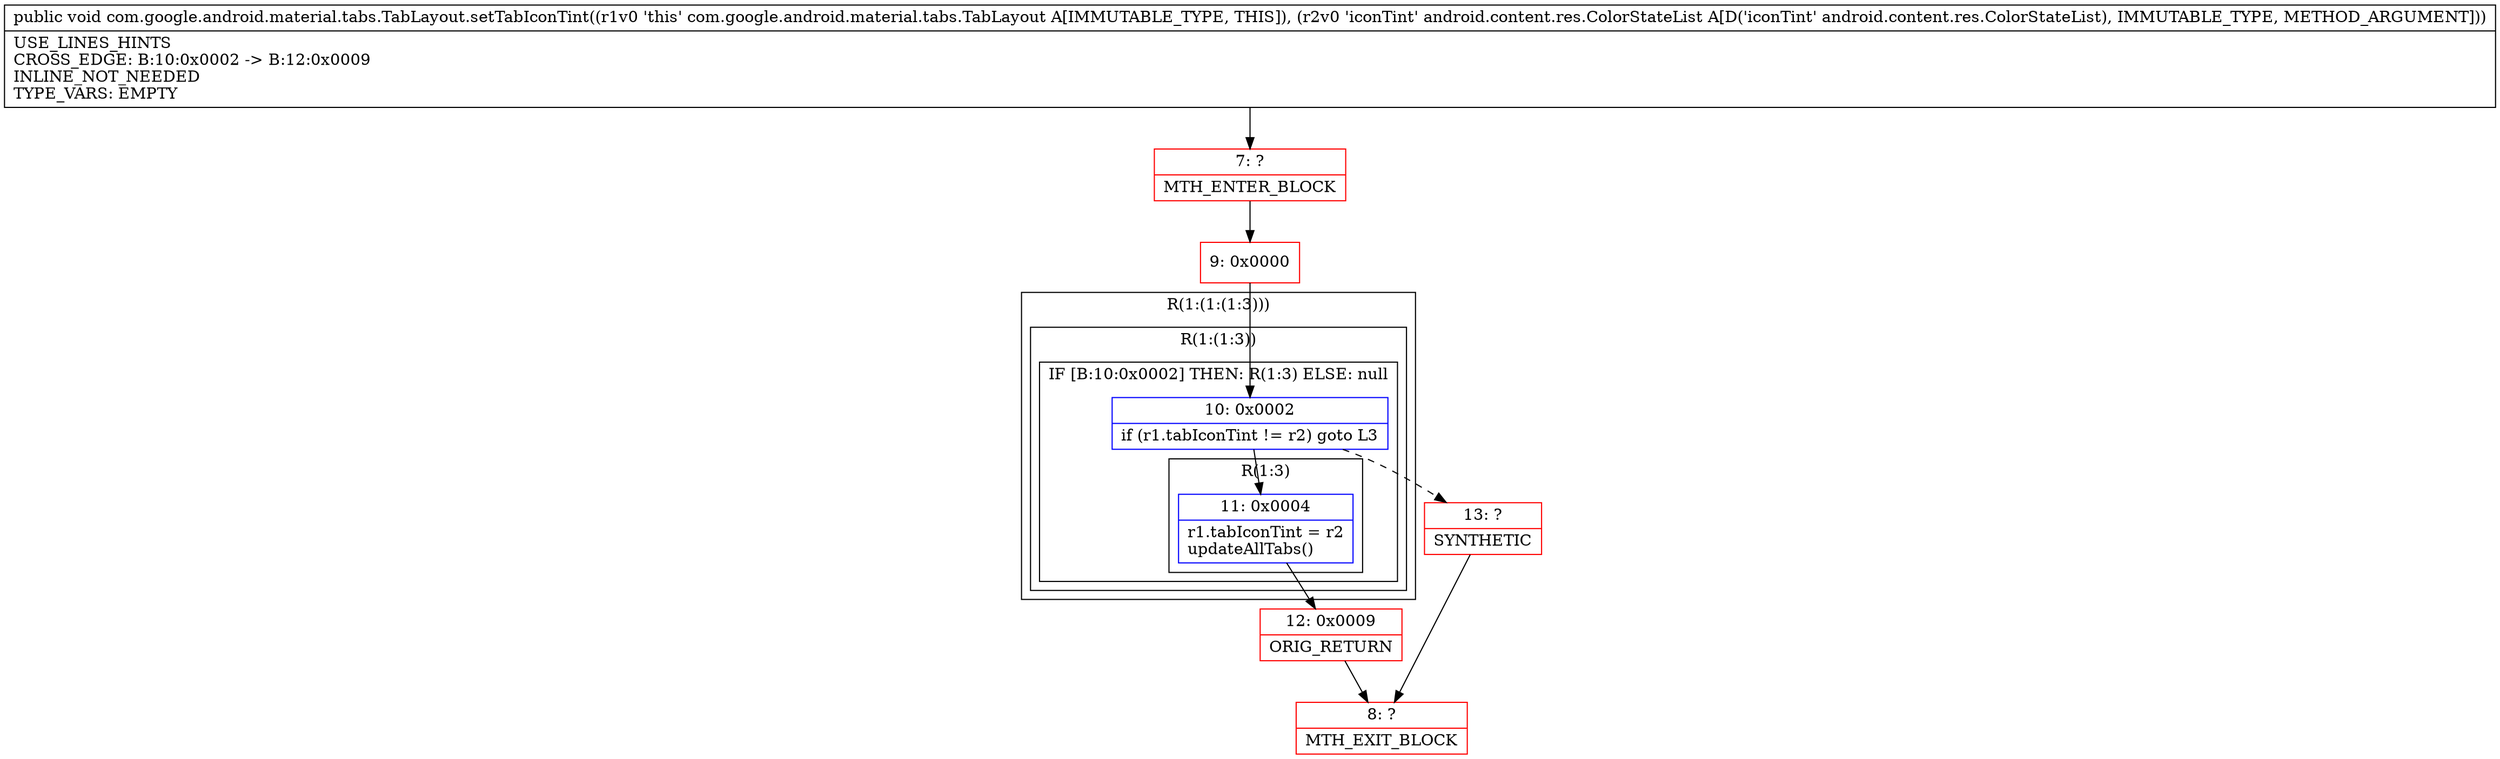 digraph "CFG forcom.google.android.material.tabs.TabLayout.setTabIconTint(Landroid\/content\/res\/ColorStateList;)V" {
subgraph cluster_Region_133112151 {
label = "R(1:(1:(1:3)))";
node [shape=record,color=blue];
subgraph cluster_Region_510201169 {
label = "R(1:(1:3))";
node [shape=record,color=blue];
subgraph cluster_IfRegion_680417207 {
label = "IF [B:10:0x0002] THEN: R(1:3) ELSE: null";
node [shape=record,color=blue];
Node_10 [shape=record,label="{10\:\ 0x0002|if (r1.tabIconTint != r2) goto L3\l}"];
subgraph cluster_Region_1464347971 {
label = "R(1:3)";
node [shape=record,color=blue];
Node_11 [shape=record,label="{11\:\ 0x0004|r1.tabIconTint = r2\lupdateAllTabs()\l}"];
}
}
}
}
Node_7 [shape=record,color=red,label="{7\:\ ?|MTH_ENTER_BLOCK\l}"];
Node_9 [shape=record,color=red,label="{9\:\ 0x0000}"];
Node_12 [shape=record,color=red,label="{12\:\ 0x0009|ORIG_RETURN\l}"];
Node_8 [shape=record,color=red,label="{8\:\ ?|MTH_EXIT_BLOCK\l}"];
Node_13 [shape=record,color=red,label="{13\:\ ?|SYNTHETIC\l}"];
MethodNode[shape=record,label="{public void com.google.android.material.tabs.TabLayout.setTabIconTint((r1v0 'this' com.google.android.material.tabs.TabLayout A[IMMUTABLE_TYPE, THIS]), (r2v0 'iconTint' android.content.res.ColorStateList A[D('iconTint' android.content.res.ColorStateList), IMMUTABLE_TYPE, METHOD_ARGUMENT]))  | USE_LINES_HINTS\lCROSS_EDGE: B:10:0x0002 \-\> B:12:0x0009\lINLINE_NOT_NEEDED\lTYPE_VARS: EMPTY\l}"];
MethodNode -> Node_7;Node_10 -> Node_11;
Node_10 -> Node_13[style=dashed];
Node_11 -> Node_12;
Node_7 -> Node_9;
Node_9 -> Node_10;
Node_12 -> Node_8;
Node_13 -> Node_8;
}

